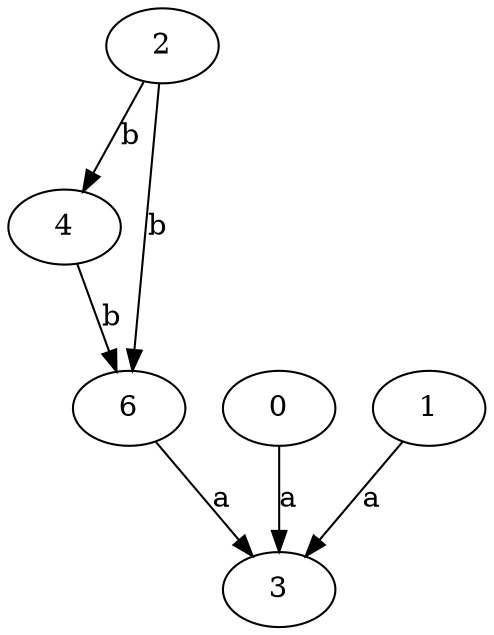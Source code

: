 strict digraph  {
2;
3;
0;
4;
6;
1;
2 -> 4  [label=b];
2 -> 6  [label=b];
0 -> 3  [label=a];
4 -> 6  [label=b];
6 -> 3  [label=a];
1 -> 3  [label=a];
}
